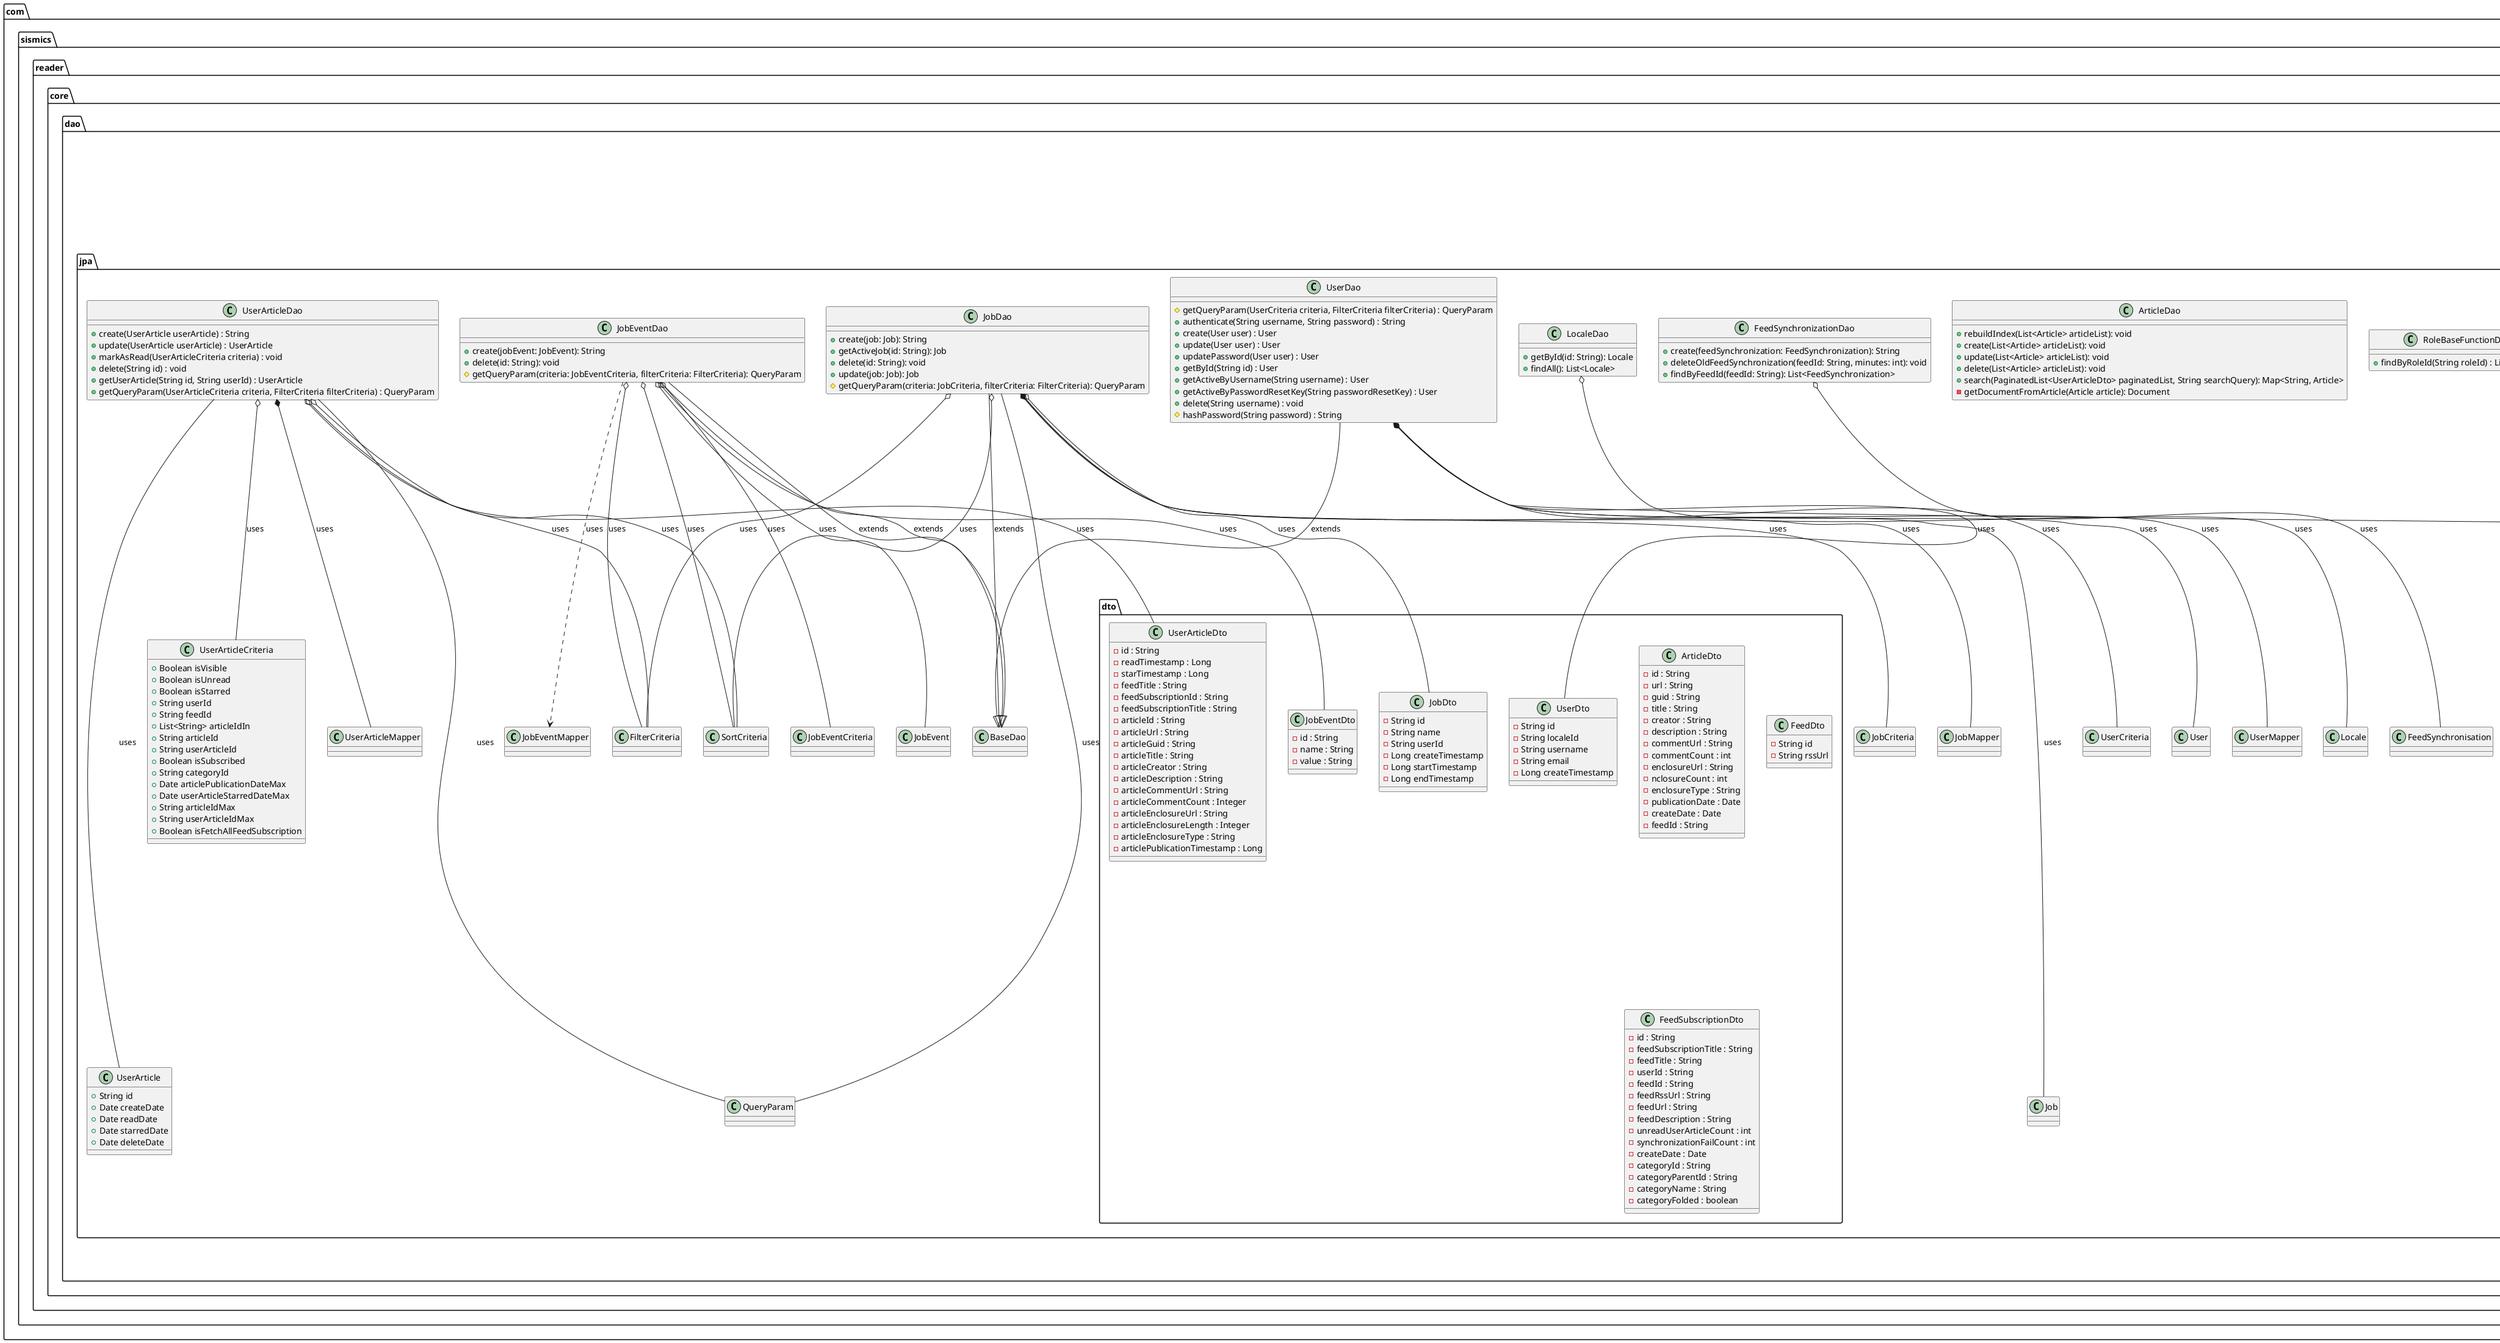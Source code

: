 @startuml classdiagram
' removed the whole constaints section as it is about implementation details.
' removed the class StarredArticleImportedEvent as it contains only getter and setter methods and a toString override of java.lang.
package "com.sismics.reader.core.constant" {
    class Constants {
    ' constants.java how to represent static and final in class diagrams
    + String DEFAULT_LOCALE_ID = "en"
    + String DEFAULT_TIMEZONE_ID = "Europe/London"
    + String DEFAULT_THEME_ID = "default.less"
    + String DEFAULT_ADMIN_PASSWORD = "$2a$05$6Ny3TjrW3aVAL1or2SlcR.fhuDgPKp5jp.P9fBXwVNePgeLqb4i3C"
    + String LUCENE_DIRECTORY_STORAGE_RAM = "RAM"
    + String LUCENE_DIRECTORY_STORAGE_FILE = "FILE"
    + String DEFAULT_USER_ROLE = "user"
    + String JOB_IMPORT = "import"
    + String JOB_EVENT_FEED_COUNT = "import.feed_count"
    + String JOB_EVENT_STARRED_ARTICLED_COUNT = "import.starred_article_count"
    + String JOB_EVENT_FEED_IMPORT_SUCCESS = "import.feed_import_success"
    + String JOB_EVENT_FEED_IMPORT_FAILURE = "import.feed_import_failure"
    + String JOB_EVENT_STARRED_ARTICLE_IMPORT_SUCCESS = "import.starred_article_import_success"
    + String JOB_EVENT_STARRED_ARTICLE_IMPORT_FAILURE = "import.starred_article_import_failure"
}
}
package com.sismics.reader.core.dao.file.json {
    class Feed {
        - String url
        - String baseUri
        - String language
        + setUrl(String url): void
        + setBaseUri(String baseUri): void
        + setLanguage(String language): void
        + void setRssUrl(String rssUrl)
        + void setTitle(String title)
        + void setUrl(String url)
    }

    class Article {
        - String guid
        - String url
        - String title
        - String description
        - String enclosureUrl
        - Integer enclosureLength
        - String enclosureType
        + setGuid(String guid): void
        + setEnclosureUrl(String enclosureUrl): void
        + setEnclosureLength(Integer enclosureLength): void
        + setEnclosureType(String enclosureType): void
        + String getGuid()
        + void setGuid(String guid)
        + String getUrl()
        + String getTitle()
        + String getDescription()
        + void setTitle(String title)
        + void setPublicationDate(Date publicationDate)
        + void setUrl(String url)
        + void setDescription(String description)
    }
    interface StarredArticleImportedListener {
        + onStarredArticleImported(StarredArticleImportedEvent event) : void
    }
    class StarredArticleImportedEvent {
        - Feed: feed
        - Article: article
        + getFeed() : Feed
        + setFeed(Feed feed) : void
        + getArticle() : Article
        + setArticle(Article article) : void
        }
    StarredArticleImportedEvent --> Feed
    StarredArticleImportedEvent --> Article
    class StarredReader {
        ' - {static}  log : Logger for implementation not needed for the subsysytem
        - StarredArticleImportedListener : starredArticleImportedListener
        + read(InputStream is) : void
        + setStarredArticleListener(StarredArticleImportedListener starredArticleListener) : void
    }
    StarredReader --> Feed : feed
    StarredReader --> Article : article
    StarredReader <-- "1" StarredArticleImportedListener : listens to
} 
package com.sismics.reader.core.dao.file.opml {
    class Outline {
        + void setText(String text)
        + void setTitle(String title)
        + void setXmlUrl(String xmlUrl)
        + void setHtmlUrl(String htmlUrl)
        + void setType(String type)
        + List<Outline> getOutlineList()
    }
    class OpmlFlattener {
        + {static} flatten(List<Outline> outlineList) : Map<String, List<Outline>> 
        - {static} flatten(List<Outline> outlineTree, Map<String, List<Outline>> outlineMap, String prefix) : void
        - {static} getPrefix(Outline outline, String prefix) : String
    }
    ' class outline is not shown in diagram as it has only getter and setter methods which are required for the 
    ' implementation 
    class OpmlReader extends DefaultHandler {
        - content : String 
        - rootOutline : Outline
        - currentOutline : Outline 
        ' - Element { UNKNOWN, OPML, BODY, OUTLINE } : enum 
        - currentElement : Element
        - elementStack : Stack<Element>
        - outlineStack : Stack<Outline> 
        + OpmlReader() : void 
        + read(InputStream is) : void
        + getOutlineList() : List<Outline>
        + startElement(String uri, String localName, String qName, Attributes attributes) : void
        + endElement(String uri, String localName, String qName) : void
        + characters(char[] ch, int start, int length) : void
        - pushElement(Element newElement) : void
        - popElement() : void
    }
    class Outline {
        - text : String 
        - title : String
        - type : String
        - xmlUrl : String
        - htmlUrl : String
        - outlineList : List<Outline>
        + Outline() : void
        + getText() : String
        + setText(String text) : void
        + getTitle() : String
        + setTitle(String title) : void
        + getType() : String
        + setType(String type) : void
        + getXmlUrl() : String
        + setXmlUrl(String xmlUrl) : void
        + getHtmlUrl() : String
        + setHtmlUrl(String htmlUrl) : void
        + getOutlineList() : List<Outline>
    }
}
package com.sismics.reader.core.dao.file.rss {
    class AtomArticleCommentUrlGuesserStrategy {
        + guess(List<AtomLink> atomLinkList) : String
    }
    class AtomLink {
        - rel : String
        - type : String
        - href : String

        + AtomLink(String rel, String type, String href)
        + getRel() : String
        + setRel(String rel) : void
        + getHref() : String
        + setHref(String href) : void
        + getType() : String
        + setType(String type) : void
    }
    class AtomArticleUrlGuesserStrategy {
        + guess(List<AtomLink> atomLinkList) : String
    }
    AtomUrlGuesserStrategy --> "uses" AtomLink
    AtomArticleUrlGuesserStrategy --> "uses" AtomLink
    ' Atomlink class is not shown in diagram as it has only getter and setter methods which are required essentially user defined data types.
    class AtomUrlGuesserStrategy {
        + guessSiteUrl(List<AtomLink> atomLinkList) : String
        + guessFeedUrl(List<AtomLink> atomLinkList) : String
    }
    class GuidFixer {
        + {static} fixGuid(Article article) : void
    }
    GuidFixer --> Article : uses
    class RssReader extends DefaultHandler{
    ' - {static} log : Logger
    - {static} DF_RSS : DateTimeFormatter
    - {static} DF_ATOM : DateTimeFormatter
    - {static} DF_DC : DateTimeFormatter
    - content : String
    - feed : Feed
    - article : Article
    - articleList : List<Article>
    - atomLinkList : List<AtomLink>
    - atomArticleLinkList : List<AtomLink>
    - fatalErrorCount : int
    - {static}  URI_XML : String
    - {static}  URI_ATOM :  String
    - {static}  URI_RDF : String
    - {static}  URI_SLASH : String
    - {static}  URI_DC : String
    - {static}  URI_CONTENT : String
    - {static}  URI_THREAD : String
    - feedType : FeedType
    - currentElement : Element
    - elementStack : Stack<Element>
    - {static} FATAL_ERROR_MAX : int
    ' - enum FeedType { RSS, ATOM, RDF }
    ' - enum Element {
    '     UNKNOWN, RSS, RSS_CHANNEL, RSS_TITLE, RSS_LINK,
    '     RSS_DESCRIPTION, RSS_LANGUAGE, ITEM, ITEM_TITLE,
    '     ITEM_GUID, ITEM_LINK, ITEM_COMMENTS, ITEM_SLASH_COMMENTS,
    '     ITEM_DESCRIPTION, ITEM_DC_CREATOR, ITEM_DC_DATE,
    '     ITEM_PUB_DATE, ITEM_CONTENT_ENCODED, ITEM_ENCLOSURE,
    '     FEED, ATOM_TITLE, ATOM_SUBTITLE, ATOM_LINK,
    '     ATOM_ID, ATOM_UPDATED, ENTRY, ENTRY_TITLE,
    '     ENTRY_LINK, ENTRY_UPDATED, ENTRY_ID, ENTRY_SUMMARY,
    '     ENTRY_CONTENT, ENTRY_AUTHOR, AUTHOR_NAME, RDF
    ' }
    'override methods
    + readRssFeed(InputStream is): void
    + startElement(String uri, String localName, String qName, Attributes attributes): void
    + endElement(String uri, String localName, String qName): void
    - pushElement(Element newElement): void
    - popElement(): void
    - validateFeed(): void
    - fixGuid(): void
    + characters(char[] ch, int start, int length): void
    + fatalError(SAXParseException e): Exception
    'should I include this?
    }
    RssReader --> Feed : uses
    RssReader --> Article : uses
    class XmlReader {
    - {static} HEADER_SIZE : int
    - internalInputStreamReader : InputStreamReader
    + XmlReader(InputStream in, String defaultEnc) <<not constructor>>
    + close(): void
    + read(char[] cbuf, int off, int len): int
    }
    ' removed articledto as it has only getter and setter methods 
    ' and feeddto as it has only getter and setter methods   
    ' removed jobdto as it has only getter and setter methods
    ' removed jobeventdto as it has only getter and setter methods
    ' removed UserArticleDto as it has only getter and setter methods
    ' removed UserDto as it has only getter and setter methods
    class ReaderStandardAnalyzer {
    + {static} int DEFAULT_MAX_TOKEN_LENGTH = 255
    - int maxTokenLength
    + {static} CharArraySet STOP_WORDS_SET

    + ReaderStandardAnalyzer(Version matchVersion, CharArraySet stopWords)
    + ReaderStandardAnalyzer(Version matchVersion)
    + ReaderStandardAnalyzer(Version matchVersion, Reader stopwords) throws IOException
    + setMaxTokenLength(int length): void
    + getMaxTokenLength(): int
    + createComponents(String fieldName, Reader reader): TokenStreamComponents
    + initReader(String fieldName, Reader reader): Reader
    }

}
package "com.sismics.reader.core.dao.jpa.dto"{
class ArticleDto {
    - id : String
    - url : String
    - guid : String
    - title : String
    - creator : String
    - description : String
    - commentUrl : String
    - commentCount : int
    - enclosureUrl : String
    - nclosureCount : int
    - enclosureType : String
    - publicationDate : Date
    - createDate : Date
    - feedId : String

    ' + getId() : String
    ' + etId(String id) : void
    ' + getUrl() : String
    ' + setUrl(String url) : void
    ' + getGuid() : String
    ' + setGuid(String guid) : void
    ' + getTitle() : String
    ' + setTitle(String title) : void
    ' + getCreator() : String
    ' + setCreator(String creator) : void
    ' + getDescription() : String
    ' + setDescription(String description) : void
    ' + getCommentUrl() : String
    ' + setCommentUrl(String commentUrl) : void
    ' + getCommentCount() : int
    ' + setCommentCount(Integer commentCount) : void
    ' + getEnclosureUrl() : String
    ' + setEnclosureUrl(String enclosureUrl) : void
    ' + getEnclosureCount() : int
    ' + setEnclosureCount(Integer enclosureCount) : void
    ' + setEnclosureType(String enclosureType) : void
    ' + getPublicationDate() : Date
    ' + setPublicationDate(Date publicationDate) : void
    ' + getCreateDate() : Date
    ' + setCreateDate(Date createDate) : void
    ' + getFeedId() : String
    ' + setFeedId(String feedId) : void
}
class FeedDto {
    - String id
    - String rssUrl

    ' + String getId()
    ' + void setId(String id)
    ' + String getRssUrl()
    ' + void setRssUrl(String rssUrl)
}
class FeedSubscriptionDto {
    - id : String
    - feedSubscriptionTitle : String
    - feedTitle : String
    - userId : String
    - feedId : String
    - feedRssUrl : String
    - feedUrl : String
    - feedDescription : String
    - unreadUserArticleCount : int
    - synchronizationFailCount : int
    - createDate : Date
    - categoryId : String
    - categoryParentId : String
    - categoryName : String
    - categoryFolded : boolean

    ' + getId() : String
    ' + setId(String id) : void
    ' + getFeedSubscriptionTitle() : String 
    ' + setFeedSubscriptionTitle(String feedSubscriptionTitle) : void 
    ' + getFeedTitle() : String 
    ' + setFeedTitle(String feedTitle) : void 
    ' + getUserId() : String
    ' + setUserId(String userId) : void 
    ' + getFeedId() : String
    ' + setFeedId(String feedId) : void
    ' + getFeedRssUrl() : String
    ' + setFeedRssUrl(String feedRssUrl) : void
    ' + getFeedUrl() : String 
    ' + setFeedUrl(String feedUrl) : void 
    ' + getFeedDescription() : String 
    ' + setFeedDescription(String feedDescription) : void 
    ' + getUnreadUserArticleCount() : int
    ' + setUnreadUserArticleCount(Integer unreadUserArticleCount) : void
    ' + getSynchronizationFailCount() : int
    ' + setSynchronizationFailCount(Integer synchronizationFailCount) : void
    ' + getCreateDate() : Date
    ' + setCreateDate(Date createDate) : void
    ' + getCategoryId() : String
    ' + setCategoryId(String categoryId) : void
    ' + getCategoryParentId() : String
    ' + setCategoryParentId(String categoryParentId) : void
    ' + getCategoryName() : String
    ' + setCategoryName(String categoryName) : void
    ' + isCategoryFolded() : boolean
    ' + setCategoryFolded(boolean categoryFolded) : void
}
class JobDto {
    - String id
    - String name
    - String userId
    - Long createTimestamp
    - Long startTimestamp
    - Long endTimestamp

    ' + String getId()
    ' + void setId(String id)
    ' + String getName()
    ' + void setName(String name)
    ' + String getUserId()
    ' + void setUserId(String userId)
    ' + Long getCreateTimestamp()
    ' + void setCreateTimestamp(Long createTimestamp)
    ' + Long getStartTimestamp()
    ' + void setStartTimestamp(Long startTimestamp)
    ' + Long getEndTimestamp()
    ' + void setEndTimestamp(Long endTimestamp)
}
class JobEventDto {
    - id : String
    - name : String
    - value : String

    ' + getId(): String
    ' + setId(String id): void
    ' + getName(): String
    ' + setName(String name): void
    ' + getValue(): String
    ' + setValue(String value): void
}
class UserArticleDto {
    - id : String
    - readTimestamp : Long
    - starTimestamp : Long
    - feedTitle : String
    - feedSubscriptionId : String
    - feedSubscriptionTitle : String
    - articleId : String
    - articleUrl : String
    - articleGuid : String
    - articleTitle : String
    - articleCreator : String
    - articleDescription : String
    - articleCommentUrl : String
    - articleCommentCount : Integer
    - articleEnclosureUrl : String
    - articleEnclosureLength : Integer
    - articleEnclosureType : String
    - articlePublicationTimestamp : Long

    ' + getId(): String
    ' + setId(String id): void
    ' + getReadTimestamp(): Long
    ' + setReadTimestamp(Long readTimestamp): void
    ' + getStarTimestamp(): Long
    ' + setStarTimestamp(Long starTimestamp): void
    ' + getFeedTitle(): String
    ' + setFeedTitle(String feedTitle): void
    ' + getFeedSubscriptionId(): String
    ' + setFeedSubscriptionId(String feedSubscriptionId): void
    ' + getFeedSubscriptionTitle(): String
    ' + setFeedSubscriptionTitle(String feedSubscriptionTitle): void
    ' + getArticleId(): String
    ' + setArticleId(String articleId): void
    ' + getArticleUrl(): String
    ' + setArticleUrl(String articleUrl): void
    ' + getArticleGuid(): String
    ' + setArticleGuid(String articleGuid): void
    ' + getArticleTitle(): String
    ' + setArticleTitle(String articleTitle): void
    ' + getArticleCreator(): String
    ' + setArticleCreator(String articleCreator): void
    ' + getArticleDescription(): String
    ' + setArticleDescription(String articleDescription): void
    ' + getArticleCommentUrl(): String
    ' + setArticleCommentUrl(String articleCommentUrl): void
    ' + getArticleCommentCount(): Integer
    ' + setArticleCommentCount(Integer articleCommentCount): void
    ' + getArticleEnclosureUrl(): String
    ' + setArticleEnclosureUrl(String articleEnclosureUrl): void
    ' + getArticleEnclosureLength(): Integer
    ' + setArticleEnclosureLength(Integer articleEnclosureLength): void
    ' + getArticleEnclosureType(): String
    ' + setArticleEnclosureType(String articleEnclosureType): void
    ' + getArticlePublicationTimestamp(): Long
    ' + setArticlePublicationTimestamp(Long articlePublicationTimestamp): void
}
class UserDto {
    - String id
    - String localeId
    - String username
    - String email
    - Long createTimestamp

    ' + getId(): String
    ' + setId(String id): void
    ' + getLocaleId(): String
    ' + setLocaleId(String localeId): void
    ' + getUsername(): String
    ' + setUsername(String username): void
    ' + getEmail(): String
    ' + setEmail(String email): void
    ' + getCreateTimestamp(): Long
    ' + setCreateTimestamp(Long createTimestamp): void
}
}
package com.sismics.reader.core.dao.jpa {
    class RoleBaseFunctionDao {
        +findByRoleId(String roleId) : List<String> 
    }
    class ArticleDao {
    + rebuildIndex(List<Article> articleList): void
    + create(List<Article> articleList): void
    + update(List<Article> articleList): void
    + delete(List<Article> articleList): void
    + search(PaginatedList<UserArticleDto> paginatedList, String searchQuery): Map<String, Article>
    - getDocumentFromArticle(Article article): Document
}
    class FeedSynchronizationDao {
        + create(feedSynchronization: FeedSynchronization): String
        + deleteOldFeedSynchronization(feedId: String, minutes: int): void
        + findByFeedId(feedId: String): List<FeedSynchronization>
    }
    FeedSynchronizationDao o-- FeedSynchronisation : uses
    class LocaleDao {
        + getById(id: String): Locale
        + findAll(): List<Locale>
    }
    LocaleDao o-- Locale : uses
    class UserDao {
        #getQueryParam(UserCriteria criteria, FilterCriteria filterCriteria) : QueryParam 
        +authenticate(String username, String password) : String
        +create(User user) : User
        +update(User user) : User 
        +updatePassword(User user) : User 
        +getById(String id) : User
        +getActiveByUsername(String username) : User
        +getActiveByPasswordResetKey(String passwordResetKey) : User
        +delete(String username) : void
        #hashPassword(String password) : String
    }
    UserDao --|> BaseDao : extends
    UserDao *-- Constants : uses
    UserDao o-- UserCriteria : uses
    UserDao o-- User : uses
    UserDao o-- UserDto : uses
    UserDao o-- UserMapper : uses
    class JobDao {
        + create(job: Job): String
        + getActiveJob(id: String): Job
        + delete(id: String): void
        + update(job: Job): Job
        # getQueryParam(criteria: JobCriteria, filterCriteria: FilterCriteria): QueryParam
    }

    JobDao --|> BaseDao : extends
    JobDao o-- JobDto : uses
    JobDao o-- JobCriteria : uses
    JobDao *-- JobMapper : uses
    JobDao --- Job : uses
    JobDao o-- SortCriteria : uses
    JobDao o-- FilterCriteria : uses
    JobDao --- QueryParam : uses
    class JobEventDao {
        + create(jobEvent: JobEvent): String
        + delete(id: String): void
        # getQueryParam(criteria: JobEventCriteria, filterCriteria: FilterCriteria): QueryParam
    }
    JobEventDao o-- JobEventCriteria : uses
    JobEventDao o-- JobEvent : uses
    JobEventDao o-- JobEventDto : uses
    JobEventDao --|> BaseDao : extends
    JobEventDao ..> JobEventMapper : uses
    JobEventDao o-- SortCriteria : uses
    JobEventDao o-- FilterCriteria : uses
    class UserArticleDao {
    + create(UserArticle userArticle) : String 
    + update(UserArticle userArticle) : UserArticle 
    + markAsRead(UserArticleCriteria criteria) : void
    + delete(String id) : void
    + getUserArticle(String id, String userId) : UserArticle 
    + getQueryParam(UserArticleCriteria criteria, FilterCriteria filterCriteria) : QueryParam 
    }
    JobEventDao --|> BaseDao : extends
    UserArticleDao o-- UserArticleDto : uses
    UserArticleDao o-- UserArticleCriteria : uses
    UserArticleDao *-- UserArticleMapper : uses
    UserArticleDao --- UserArticle : uses
    UserArticleDao o-- SortCriteria : uses
    UserArticleDao o-- FilterCriteria : uses
    UserArticleDao --- QueryParam : uses
    class UserArticle {
    + String id
    + Date createDate
    + Date readDate
    + Date starredDate
    + Date deleteDate
}

class UserArticleCriteria {
    + Boolean isVisible
    + Boolean isUnread
    + Boolean isStarred
    + String userId
    + String feedId
    + List<String> articleIdIn
    + String articleId
    + String userArticleId
    + Boolean isSubscribed
    + String categoryId
    + Date articlePublicationDateMax
    + Date userArticleStarredDateMax
    + String articleIdMax
    + String userArticleIdMax
    + Boolean isFetchAllFeedSubscription
}
}
@enduml